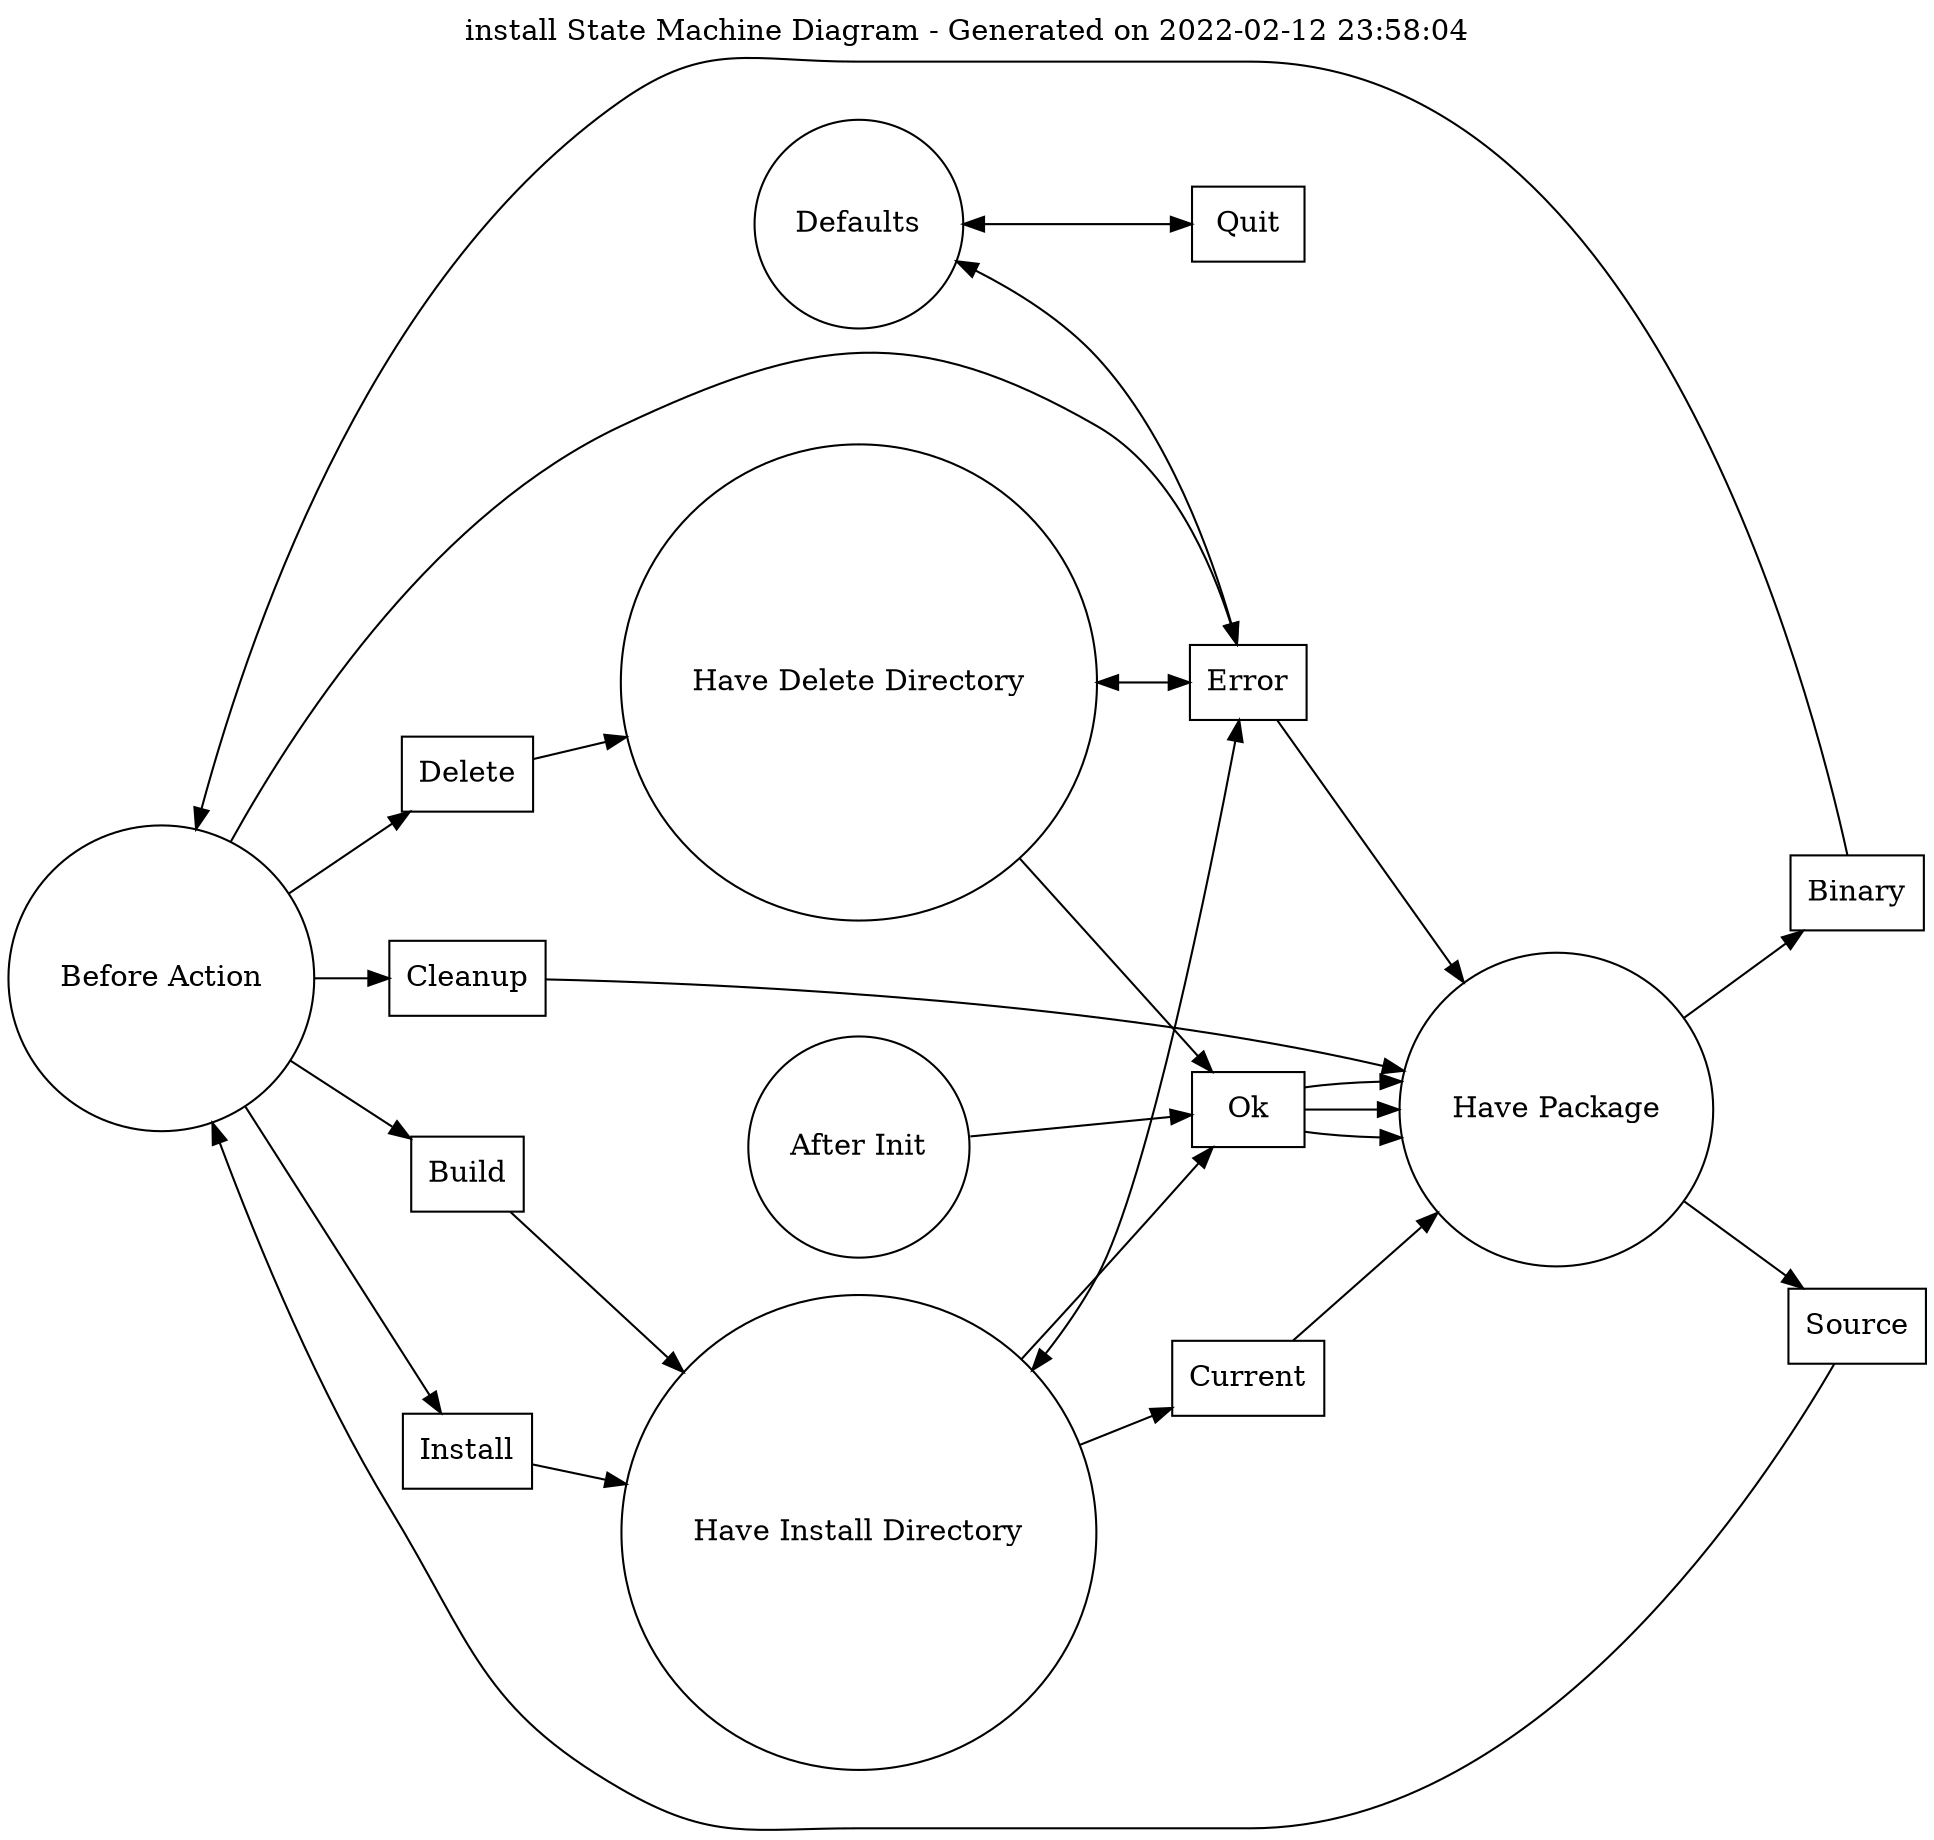 digraph finite_state_machine {
rankdir=LR;
graph [ dpi = 200 ];
size="24,24";
node [shape = circle, label="Before Action"] "Before Action_State";
node [shape = circle, label="Have Package"] "Have Package_State";
node [shape = circle, label="Have Delete Directory"] "Have Delete Directory_State";
node [shape = circle, label="Have Install Directory"] "Have Install Directory_State";
node [shape = circle, label="Defaults"] "Defaults_State";
node [shape = circle, label="After Init"] "After Init_State";
node [shape = box, label="Ok"] "Ok_Event";
node [shape = box, label="Build"] "Build_Event";
node [shape = box, label="Install"] "Install_Event";
node [shape = box, label="Cleanup"] "Cleanup_Event";
node [shape = box, label="Error"] "Error_Event";
node [shape = box, label="Binary"] "Binary_Event";
node [shape = box, label="Delete"] "Delete_Event";
node [shape = box, label="Source"] "Source_Event";
node [shape = box, label="Current"] "Current_Event";
node [shape = box, label="Quit"] "Quit_Event";
edge [dir="forward"] "After Init_State" -> "Ok_Event";
edge [dir="forward"] "Ok_Event" -> "Have Package_State";
edge [dir="forward"] "Have Package_State" -> "Source_Event";
edge [dir="forward"] "Source_Event" -> "Before Action_State";
edge [dir="forward"] "Have Package_State" -> "Binary_Event";
edge [dir="forward"] "Binary_Event" -> "Before Action_State";
edge [dir="forward"] "Before Action_State" -> "Build_Event";
edge [dir="forward"] "Build_Event" -> "Have Install Directory_State";
edge [dir="forward"] "Before Action_State" -> "Install_Event";
edge [dir="forward"] "Install_Event" -> "Have Install Directory_State";
edge [dir="forward"] "Before Action_State" -> "Delete_Event";
edge [dir="forward"] "Delete_Event" -> "Have Delete Directory_State";
edge [dir="forward"] "Before Action_State" -> "Cleanup_Event";
edge [dir="forward"] "Cleanup_Event" -> "Have Package_State";
edge [dir="forward"] "Before Action_State" -> "Error_Event";
edge [dir="forward"] "Error_Event" -> "Have Package_State";
edge [dir="forward"] "Have Install Directory_State" -> "Ok_Event";
edge [dir="forward"] "Ok_Event" -> "Have Package_State";
edge [dir="forward"] "Have Install Directory_State" -> "Current_Event";
edge [dir="forward"] "Current_Event" -> "Have Package_State";
edge [dir="both"] "Have Install Directory_State" -> "Error_Event";
edge [dir="forward"] "Have Delete Directory_State" -> "Ok_Event";
edge [dir="forward"] "Ok_Event" -> "Have Package_State";
edge [dir="both"] "Have Delete Directory_State" -> "Error_Event";
edge [dir="both"] "Defaults_State" -> "Error_Event";
edge [dir="both"] "Defaults_State" -> "Quit_Event";
labelloc="t";
label="install State Machine Diagram - Generated on 2022-02-12 23:58:04";
}
